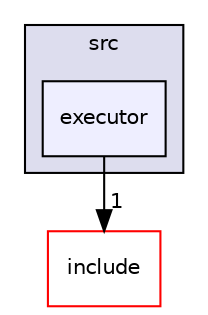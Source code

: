 digraph "src/executor" {
  compound=true
  node [ fontsize="10", fontname="Helvetica"];
  edge [ labelfontsize="10", labelfontname="Helvetica"];
  subgraph clusterdir_68267d1309a1af8e8297ef4c3efbcdba {
    graph [ bgcolor="#ddddee", pencolor="black", label="src" fontname="Helvetica", fontsize="10", URL="dir_68267d1309a1af8e8297ef4c3efbcdba.html"]
  dir_47269c51f9fc619a45fe5a093bf2488f [shape=box, label="executor", style="filled", fillcolor="#eeeeff", pencolor="black", URL="dir_47269c51f9fc619a45fe5a093bf2488f.html"];
  }
  dir_d44c64559bbebec7f509842c48db8b23 [shape=box label="include" fillcolor="white" style="filled" color="red" URL="dir_d44c64559bbebec7f509842c48db8b23.html"];
  dir_47269c51f9fc619a45fe5a093bf2488f->dir_d44c64559bbebec7f509842c48db8b23 [headlabel="1", labeldistance=1.5 headhref="dir_000010_000000.html"];
}

